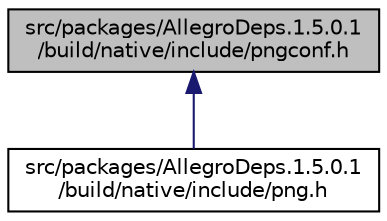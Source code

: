 digraph "src/packages/AllegroDeps.1.5.0.1/build/native/include/pngconf.h"
{
  edge [fontname="Helvetica",fontsize="10",labelfontname="Helvetica",labelfontsize="10"];
  node [fontname="Helvetica",fontsize="10",shape=record];
  Node6 [label="src/packages/AllegroDeps.1.5.0.1\l/build/native/include/pngconf.h",height=0.2,width=0.4,color="black", fillcolor="grey75", style="filled", fontcolor="black"];
  Node6 -> Node7 [dir="back",color="midnightblue",fontsize="10",style="solid"];
  Node7 [label="src/packages/AllegroDeps.1.5.0.1\l/build/native/include/png.h",height=0.2,width=0.4,color="black", fillcolor="white", style="filled",URL="$png_8h.html"];
}

